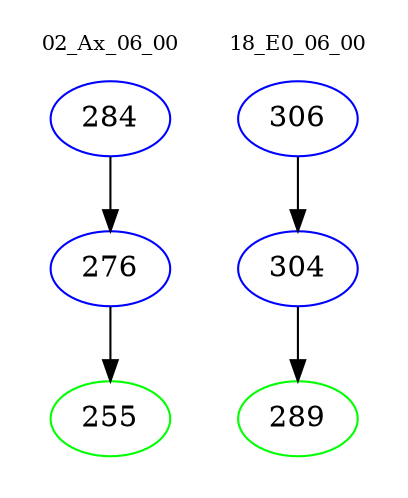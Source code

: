 digraph{
subgraph cluster_0 {
color = white
label = "02_Ax_06_00";
fontsize=10;
T0_284 [label="284", color="blue"]
T0_284 -> T0_276 [color="black"]
T0_276 [label="276", color="blue"]
T0_276 -> T0_255 [color="black"]
T0_255 [label="255", color="green"]
}
subgraph cluster_1 {
color = white
label = "18_E0_06_00";
fontsize=10;
T1_306 [label="306", color="blue"]
T1_306 -> T1_304 [color="black"]
T1_304 [label="304", color="blue"]
T1_304 -> T1_289 [color="black"]
T1_289 [label="289", color="green"]
}
}
